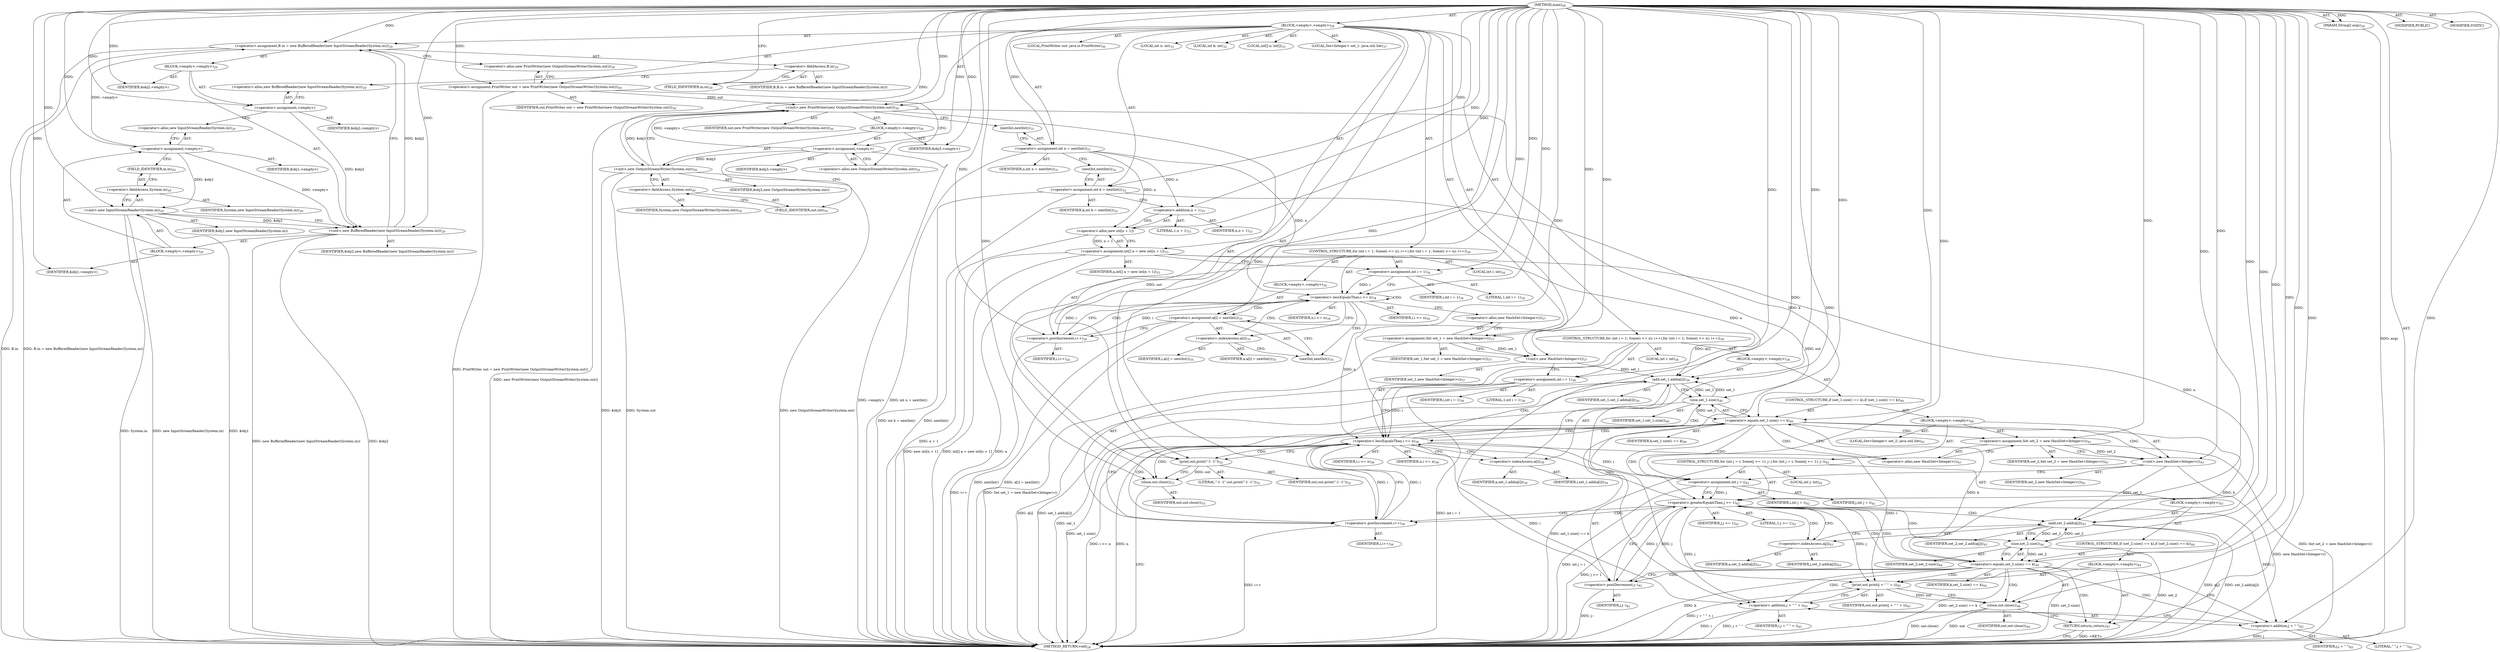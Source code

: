 digraph "main" {  
"72" [label = <(METHOD,main)<SUB>28</SUB>> ]
"73" [label = <(PARAM,String[] args)<SUB>28</SUB>> ]
"74" [label = <(BLOCK,&lt;empty&gt;,&lt;empty&gt;)<SUB>28</SUB>> ]
"75" [label = <(&lt;operator&gt;.assignment,B.in = new BufferedReader(new InputStreamReader(System.in)))<SUB>29</SUB>> ]
"76" [label = <(&lt;operator&gt;.fieldAccess,B.in)<SUB>29</SUB>> ]
"77" [label = <(IDENTIFIER,B,B.in = new BufferedReader(new InputStreamReader(System.in)))> ]
"78" [label = <(FIELD_IDENTIFIER,in,in)<SUB>29</SUB>> ]
"79" [label = <(BLOCK,&lt;empty&gt;,&lt;empty&gt;)<SUB>29</SUB>> ]
"80" [label = <(&lt;operator&gt;.assignment,&lt;empty&gt;)> ]
"81" [label = <(IDENTIFIER,$obj2,&lt;empty&gt;)> ]
"82" [label = <(&lt;operator&gt;.alloc,new BufferedReader(new InputStreamReader(System.in)))<SUB>29</SUB>> ]
"83" [label = <(&lt;init&gt;,new BufferedReader(new InputStreamReader(System.in)))<SUB>29</SUB>> ]
"84" [label = <(IDENTIFIER,$obj2,new BufferedReader(new InputStreamReader(System.in)))> ]
"85" [label = <(BLOCK,&lt;empty&gt;,&lt;empty&gt;)<SUB>29</SUB>> ]
"86" [label = <(&lt;operator&gt;.assignment,&lt;empty&gt;)> ]
"87" [label = <(IDENTIFIER,$obj1,&lt;empty&gt;)> ]
"88" [label = <(&lt;operator&gt;.alloc,new InputStreamReader(System.in))<SUB>29</SUB>> ]
"89" [label = <(&lt;init&gt;,new InputStreamReader(System.in))<SUB>29</SUB>> ]
"90" [label = <(IDENTIFIER,$obj1,new InputStreamReader(System.in))> ]
"91" [label = <(&lt;operator&gt;.fieldAccess,System.in)<SUB>29</SUB>> ]
"92" [label = <(IDENTIFIER,System,new InputStreamReader(System.in))<SUB>29</SUB>> ]
"93" [label = <(FIELD_IDENTIFIER,in,in)<SUB>29</SUB>> ]
"94" [label = <(IDENTIFIER,$obj1,&lt;empty&gt;)> ]
"95" [label = <(IDENTIFIER,$obj2,&lt;empty&gt;)> ]
"4" [label = <(LOCAL,PrintWriter out: java.io.PrintWriter)<SUB>30</SUB>> ]
"96" [label = <(&lt;operator&gt;.assignment,PrintWriter out = new PrintWriter(new OutputStreamWriter(System.out)))<SUB>30</SUB>> ]
"97" [label = <(IDENTIFIER,out,PrintWriter out = new PrintWriter(new OutputStreamWriter(System.out)))<SUB>30</SUB>> ]
"98" [label = <(&lt;operator&gt;.alloc,new PrintWriter(new OutputStreamWriter(System.out)))<SUB>30</SUB>> ]
"99" [label = <(&lt;init&gt;,new PrintWriter(new OutputStreamWriter(System.out)))<SUB>30</SUB>> ]
"3" [label = <(IDENTIFIER,out,new PrintWriter(new OutputStreamWriter(System.out)))<SUB>30</SUB>> ]
"100" [label = <(BLOCK,&lt;empty&gt;,&lt;empty&gt;)<SUB>30</SUB>> ]
"101" [label = <(&lt;operator&gt;.assignment,&lt;empty&gt;)> ]
"102" [label = <(IDENTIFIER,$obj3,&lt;empty&gt;)> ]
"103" [label = <(&lt;operator&gt;.alloc,new OutputStreamWriter(System.out))<SUB>30</SUB>> ]
"104" [label = <(&lt;init&gt;,new OutputStreamWriter(System.out))<SUB>30</SUB>> ]
"105" [label = <(IDENTIFIER,$obj3,new OutputStreamWriter(System.out))> ]
"106" [label = <(&lt;operator&gt;.fieldAccess,System.out)<SUB>30</SUB>> ]
"107" [label = <(IDENTIFIER,System,new OutputStreamWriter(System.out))<SUB>30</SUB>> ]
"108" [label = <(FIELD_IDENTIFIER,out,out)<SUB>30</SUB>> ]
"109" [label = <(IDENTIFIER,$obj3,&lt;empty&gt;)> ]
"110" [label = <(LOCAL,int n: int)<SUB>31</SUB>> ]
"111" [label = <(&lt;operator&gt;.assignment,int n = nextInt())<SUB>31</SUB>> ]
"112" [label = <(IDENTIFIER,n,int n = nextInt())<SUB>31</SUB>> ]
"113" [label = <(nextInt,nextInt())<SUB>31</SUB>> ]
"114" [label = <(LOCAL,int k: int)<SUB>32</SUB>> ]
"115" [label = <(&lt;operator&gt;.assignment,int k = nextInt())<SUB>32</SUB>> ]
"116" [label = <(IDENTIFIER,k,int k = nextInt())<SUB>32</SUB>> ]
"117" [label = <(nextInt,nextInt())<SUB>32</SUB>> ]
"118" [label = <(LOCAL,int[] a: int[])<SUB>33</SUB>> ]
"119" [label = <(&lt;operator&gt;.assignment,int[] a = new int[n + 1])<SUB>33</SUB>> ]
"120" [label = <(IDENTIFIER,a,int[] a = new int[n + 1])<SUB>33</SUB>> ]
"121" [label = <(&lt;operator&gt;.alloc,new int[n + 1])> ]
"122" [label = <(&lt;operator&gt;.addition,n + 1)<SUB>33</SUB>> ]
"123" [label = <(IDENTIFIER,n,n + 1)<SUB>33</SUB>> ]
"124" [label = <(LITERAL,1,n + 1)<SUB>33</SUB>> ]
"125" [label = <(CONTROL_STRUCTURE,for (int i = 1; Some(i &lt;= n); i++),for (int i = 1; Some(i &lt;= n); i++))<SUB>34</SUB>> ]
"126" [label = <(LOCAL,int i: int)<SUB>34</SUB>> ]
"127" [label = <(&lt;operator&gt;.assignment,int i = 1)<SUB>34</SUB>> ]
"128" [label = <(IDENTIFIER,i,int i = 1)<SUB>34</SUB>> ]
"129" [label = <(LITERAL,1,int i = 1)<SUB>34</SUB>> ]
"130" [label = <(&lt;operator&gt;.lessEqualsThan,i &lt;= n)<SUB>34</SUB>> ]
"131" [label = <(IDENTIFIER,i,i &lt;= n)<SUB>34</SUB>> ]
"132" [label = <(IDENTIFIER,n,i &lt;= n)<SUB>34</SUB>> ]
"133" [label = <(&lt;operator&gt;.postIncrement,i++)<SUB>34</SUB>> ]
"134" [label = <(IDENTIFIER,i,i++)<SUB>34</SUB>> ]
"135" [label = <(BLOCK,&lt;empty&gt;,&lt;empty&gt;)<SUB>34</SUB>> ]
"136" [label = <(&lt;operator&gt;.assignment,a[i] = nextInt())<SUB>35</SUB>> ]
"137" [label = <(&lt;operator&gt;.indexAccess,a[i])<SUB>35</SUB>> ]
"138" [label = <(IDENTIFIER,a,a[i] = nextInt())<SUB>35</SUB>> ]
"139" [label = <(IDENTIFIER,i,a[i] = nextInt())<SUB>35</SUB>> ]
"140" [label = <(nextInt,nextInt())<SUB>35</SUB>> ]
"6" [label = <(LOCAL,Set&lt;Integer&gt; set_1: java.util.Set)<SUB>37</SUB>> ]
"141" [label = <(&lt;operator&gt;.assignment,Set set_1 = new HashSet&lt;Integer&gt;())<SUB>37</SUB>> ]
"142" [label = <(IDENTIFIER,set_1,Set set_1 = new HashSet&lt;Integer&gt;())<SUB>37</SUB>> ]
"143" [label = <(&lt;operator&gt;.alloc,new HashSet&lt;Integer&gt;())<SUB>37</SUB>> ]
"144" [label = <(&lt;init&gt;,new HashSet&lt;Integer&gt;())<SUB>37</SUB>> ]
"5" [label = <(IDENTIFIER,set_1,new HashSet&lt;Integer&gt;())<SUB>37</SUB>> ]
"145" [label = <(CONTROL_STRUCTURE,for (int i = 1; Some(i &lt;= n); i++),for (int i = 1; Some(i &lt;= n); i++))<SUB>38</SUB>> ]
"146" [label = <(LOCAL,int i: int)<SUB>38</SUB>> ]
"147" [label = <(&lt;operator&gt;.assignment,int i = 1)<SUB>38</SUB>> ]
"148" [label = <(IDENTIFIER,i,int i = 1)<SUB>38</SUB>> ]
"149" [label = <(LITERAL,1,int i = 1)<SUB>38</SUB>> ]
"150" [label = <(&lt;operator&gt;.lessEqualsThan,i &lt;= n)<SUB>38</SUB>> ]
"151" [label = <(IDENTIFIER,i,i &lt;= n)<SUB>38</SUB>> ]
"152" [label = <(IDENTIFIER,n,i &lt;= n)<SUB>38</SUB>> ]
"153" [label = <(&lt;operator&gt;.postIncrement,i++)<SUB>38</SUB>> ]
"154" [label = <(IDENTIFIER,i,i++)<SUB>38</SUB>> ]
"155" [label = <(BLOCK,&lt;empty&gt;,&lt;empty&gt;)<SUB>38</SUB>> ]
"156" [label = <(add,set_1.add(a[i]))<SUB>39</SUB>> ]
"157" [label = <(IDENTIFIER,set_1,set_1.add(a[i]))<SUB>39</SUB>> ]
"158" [label = <(&lt;operator&gt;.indexAccess,a[i])<SUB>39</SUB>> ]
"159" [label = <(IDENTIFIER,a,set_1.add(a[i]))<SUB>39</SUB>> ]
"160" [label = <(IDENTIFIER,i,set_1.add(a[i]))<SUB>39</SUB>> ]
"161" [label = <(CONTROL_STRUCTURE,if (set_1.size() == k),if (set_1.size() == k))<SUB>40</SUB>> ]
"162" [label = <(&lt;operator&gt;.equals,set_1.size() == k)<SUB>40</SUB>> ]
"163" [label = <(size,set_1.size())<SUB>40</SUB>> ]
"164" [label = <(IDENTIFIER,set_1,set_1.size())<SUB>40</SUB>> ]
"165" [label = <(IDENTIFIER,k,set_1.size() == k)<SUB>40</SUB>> ]
"166" [label = <(BLOCK,&lt;empty&gt;,&lt;empty&gt;)<SUB>40</SUB>> ]
"8" [label = <(LOCAL,Set&lt;Integer&gt; set_2: java.util.Set)<SUB>41</SUB>> ]
"167" [label = <(&lt;operator&gt;.assignment,Set set_2 = new HashSet&lt;Integer&gt;())<SUB>41</SUB>> ]
"168" [label = <(IDENTIFIER,set_2,Set set_2 = new HashSet&lt;Integer&gt;())<SUB>41</SUB>> ]
"169" [label = <(&lt;operator&gt;.alloc,new HashSet&lt;Integer&gt;())<SUB>41</SUB>> ]
"170" [label = <(&lt;init&gt;,new HashSet&lt;Integer&gt;())<SUB>41</SUB>> ]
"7" [label = <(IDENTIFIER,set_2,new HashSet&lt;Integer&gt;())<SUB>41</SUB>> ]
"171" [label = <(CONTROL_STRUCTURE,for (int j = i; Some(j &gt;= 1); j--),for (int j = i; Some(j &gt;= 1); j--))<SUB>42</SUB>> ]
"172" [label = <(LOCAL,int j: int)<SUB>42</SUB>> ]
"173" [label = <(&lt;operator&gt;.assignment,int j = i)<SUB>42</SUB>> ]
"174" [label = <(IDENTIFIER,j,int j = i)<SUB>42</SUB>> ]
"175" [label = <(IDENTIFIER,i,int j = i)<SUB>42</SUB>> ]
"176" [label = <(&lt;operator&gt;.greaterEqualsThan,j &gt;= 1)<SUB>42</SUB>> ]
"177" [label = <(IDENTIFIER,j,j &gt;= 1)<SUB>42</SUB>> ]
"178" [label = <(LITERAL,1,j &gt;= 1)<SUB>42</SUB>> ]
"179" [label = <(&lt;operator&gt;.postDecrement,j--)<SUB>42</SUB>> ]
"180" [label = <(IDENTIFIER,j,j--)<SUB>42</SUB>> ]
"181" [label = <(BLOCK,&lt;empty&gt;,&lt;empty&gt;)<SUB>42</SUB>> ]
"182" [label = <(add,set_2.add(a[j]))<SUB>43</SUB>> ]
"183" [label = <(IDENTIFIER,set_2,set_2.add(a[j]))<SUB>43</SUB>> ]
"184" [label = <(&lt;operator&gt;.indexAccess,a[j])<SUB>43</SUB>> ]
"185" [label = <(IDENTIFIER,a,set_2.add(a[j]))<SUB>43</SUB>> ]
"186" [label = <(IDENTIFIER,j,set_2.add(a[j]))<SUB>43</SUB>> ]
"187" [label = <(CONTROL_STRUCTURE,if (set_2.size() == k),if (set_2.size() == k))<SUB>44</SUB>> ]
"188" [label = <(&lt;operator&gt;.equals,set_2.size() == k)<SUB>44</SUB>> ]
"189" [label = <(size,set_2.size())<SUB>44</SUB>> ]
"190" [label = <(IDENTIFIER,set_2,set_2.size())<SUB>44</SUB>> ]
"191" [label = <(IDENTIFIER,k,set_2.size() == k)<SUB>44</SUB>> ]
"192" [label = <(BLOCK,&lt;empty&gt;,&lt;empty&gt;)<SUB>44</SUB>> ]
"193" [label = <(print,out.print(j + &quot; &quot; + i))<SUB>45</SUB>> ]
"194" [label = <(IDENTIFIER,out,out.print(j + &quot; &quot; + i))<SUB>45</SUB>> ]
"195" [label = <(&lt;operator&gt;.addition,j + &quot; &quot; + i)<SUB>45</SUB>> ]
"196" [label = <(&lt;operator&gt;.addition,j + &quot; &quot;)<SUB>45</SUB>> ]
"197" [label = <(IDENTIFIER,j,j + &quot; &quot;)<SUB>45</SUB>> ]
"198" [label = <(LITERAL,&quot; &quot;,j + &quot; &quot;)<SUB>45</SUB>> ]
"199" [label = <(IDENTIFIER,i,j + &quot; &quot; + i)<SUB>45</SUB>> ]
"200" [label = <(close,out.close())<SUB>46</SUB>> ]
"201" [label = <(IDENTIFIER,out,out.close())<SUB>46</SUB>> ]
"202" [label = <(RETURN,return;,return;)<SUB>47</SUB>> ]
"203" [label = <(print,out.print(&quot;-1 -1&quot;))<SUB>52</SUB>> ]
"204" [label = <(IDENTIFIER,out,out.print(&quot;-1 -1&quot;))<SUB>52</SUB>> ]
"205" [label = <(LITERAL,&quot;-1 -1&quot;,out.print(&quot;-1 -1&quot;))<SUB>52</SUB>> ]
"206" [label = <(close,out.close())<SUB>53</SUB>> ]
"207" [label = <(IDENTIFIER,out,out.close())<SUB>53</SUB>> ]
"208" [label = <(MODIFIER,PUBLIC)> ]
"209" [label = <(MODIFIER,STATIC)> ]
"210" [label = <(METHOD_RETURN,void)<SUB>28</SUB>> ]
  "72" -> "73"  [ label = "AST: "] 
  "72" -> "74"  [ label = "AST: "] 
  "72" -> "208"  [ label = "AST: "] 
  "72" -> "209"  [ label = "AST: "] 
  "72" -> "210"  [ label = "AST: "] 
  "74" -> "75"  [ label = "AST: "] 
  "74" -> "4"  [ label = "AST: "] 
  "74" -> "96"  [ label = "AST: "] 
  "74" -> "99"  [ label = "AST: "] 
  "74" -> "110"  [ label = "AST: "] 
  "74" -> "111"  [ label = "AST: "] 
  "74" -> "114"  [ label = "AST: "] 
  "74" -> "115"  [ label = "AST: "] 
  "74" -> "118"  [ label = "AST: "] 
  "74" -> "119"  [ label = "AST: "] 
  "74" -> "125"  [ label = "AST: "] 
  "74" -> "6"  [ label = "AST: "] 
  "74" -> "141"  [ label = "AST: "] 
  "74" -> "144"  [ label = "AST: "] 
  "74" -> "145"  [ label = "AST: "] 
  "74" -> "203"  [ label = "AST: "] 
  "74" -> "206"  [ label = "AST: "] 
  "75" -> "76"  [ label = "AST: "] 
  "75" -> "79"  [ label = "AST: "] 
  "76" -> "77"  [ label = "AST: "] 
  "76" -> "78"  [ label = "AST: "] 
  "79" -> "80"  [ label = "AST: "] 
  "79" -> "83"  [ label = "AST: "] 
  "79" -> "95"  [ label = "AST: "] 
  "80" -> "81"  [ label = "AST: "] 
  "80" -> "82"  [ label = "AST: "] 
  "83" -> "84"  [ label = "AST: "] 
  "83" -> "85"  [ label = "AST: "] 
  "85" -> "86"  [ label = "AST: "] 
  "85" -> "89"  [ label = "AST: "] 
  "85" -> "94"  [ label = "AST: "] 
  "86" -> "87"  [ label = "AST: "] 
  "86" -> "88"  [ label = "AST: "] 
  "89" -> "90"  [ label = "AST: "] 
  "89" -> "91"  [ label = "AST: "] 
  "91" -> "92"  [ label = "AST: "] 
  "91" -> "93"  [ label = "AST: "] 
  "96" -> "97"  [ label = "AST: "] 
  "96" -> "98"  [ label = "AST: "] 
  "99" -> "3"  [ label = "AST: "] 
  "99" -> "100"  [ label = "AST: "] 
  "100" -> "101"  [ label = "AST: "] 
  "100" -> "104"  [ label = "AST: "] 
  "100" -> "109"  [ label = "AST: "] 
  "101" -> "102"  [ label = "AST: "] 
  "101" -> "103"  [ label = "AST: "] 
  "104" -> "105"  [ label = "AST: "] 
  "104" -> "106"  [ label = "AST: "] 
  "106" -> "107"  [ label = "AST: "] 
  "106" -> "108"  [ label = "AST: "] 
  "111" -> "112"  [ label = "AST: "] 
  "111" -> "113"  [ label = "AST: "] 
  "115" -> "116"  [ label = "AST: "] 
  "115" -> "117"  [ label = "AST: "] 
  "119" -> "120"  [ label = "AST: "] 
  "119" -> "121"  [ label = "AST: "] 
  "121" -> "122"  [ label = "AST: "] 
  "122" -> "123"  [ label = "AST: "] 
  "122" -> "124"  [ label = "AST: "] 
  "125" -> "126"  [ label = "AST: "] 
  "125" -> "127"  [ label = "AST: "] 
  "125" -> "130"  [ label = "AST: "] 
  "125" -> "133"  [ label = "AST: "] 
  "125" -> "135"  [ label = "AST: "] 
  "127" -> "128"  [ label = "AST: "] 
  "127" -> "129"  [ label = "AST: "] 
  "130" -> "131"  [ label = "AST: "] 
  "130" -> "132"  [ label = "AST: "] 
  "133" -> "134"  [ label = "AST: "] 
  "135" -> "136"  [ label = "AST: "] 
  "136" -> "137"  [ label = "AST: "] 
  "136" -> "140"  [ label = "AST: "] 
  "137" -> "138"  [ label = "AST: "] 
  "137" -> "139"  [ label = "AST: "] 
  "141" -> "142"  [ label = "AST: "] 
  "141" -> "143"  [ label = "AST: "] 
  "144" -> "5"  [ label = "AST: "] 
  "145" -> "146"  [ label = "AST: "] 
  "145" -> "147"  [ label = "AST: "] 
  "145" -> "150"  [ label = "AST: "] 
  "145" -> "153"  [ label = "AST: "] 
  "145" -> "155"  [ label = "AST: "] 
  "147" -> "148"  [ label = "AST: "] 
  "147" -> "149"  [ label = "AST: "] 
  "150" -> "151"  [ label = "AST: "] 
  "150" -> "152"  [ label = "AST: "] 
  "153" -> "154"  [ label = "AST: "] 
  "155" -> "156"  [ label = "AST: "] 
  "155" -> "161"  [ label = "AST: "] 
  "156" -> "157"  [ label = "AST: "] 
  "156" -> "158"  [ label = "AST: "] 
  "158" -> "159"  [ label = "AST: "] 
  "158" -> "160"  [ label = "AST: "] 
  "161" -> "162"  [ label = "AST: "] 
  "161" -> "166"  [ label = "AST: "] 
  "162" -> "163"  [ label = "AST: "] 
  "162" -> "165"  [ label = "AST: "] 
  "163" -> "164"  [ label = "AST: "] 
  "166" -> "8"  [ label = "AST: "] 
  "166" -> "167"  [ label = "AST: "] 
  "166" -> "170"  [ label = "AST: "] 
  "166" -> "171"  [ label = "AST: "] 
  "167" -> "168"  [ label = "AST: "] 
  "167" -> "169"  [ label = "AST: "] 
  "170" -> "7"  [ label = "AST: "] 
  "171" -> "172"  [ label = "AST: "] 
  "171" -> "173"  [ label = "AST: "] 
  "171" -> "176"  [ label = "AST: "] 
  "171" -> "179"  [ label = "AST: "] 
  "171" -> "181"  [ label = "AST: "] 
  "173" -> "174"  [ label = "AST: "] 
  "173" -> "175"  [ label = "AST: "] 
  "176" -> "177"  [ label = "AST: "] 
  "176" -> "178"  [ label = "AST: "] 
  "179" -> "180"  [ label = "AST: "] 
  "181" -> "182"  [ label = "AST: "] 
  "181" -> "187"  [ label = "AST: "] 
  "182" -> "183"  [ label = "AST: "] 
  "182" -> "184"  [ label = "AST: "] 
  "184" -> "185"  [ label = "AST: "] 
  "184" -> "186"  [ label = "AST: "] 
  "187" -> "188"  [ label = "AST: "] 
  "187" -> "192"  [ label = "AST: "] 
  "188" -> "189"  [ label = "AST: "] 
  "188" -> "191"  [ label = "AST: "] 
  "189" -> "190"  [ label = "AST: "] 
  "192" -> "193"  [ label = "AST: "] 
  "192" -> "200"  [ label = "AST: "] 
  "192" -> "202"  [ label = "AST: "] 
  "193" -> "194"  [ label = "AST: "] 
  "193" -> "195"  [ label = "AST: "] 
  "195" -> "196"  [ label = "AST: "] 
  "195" -> "199"  [ label = "AST: "] 
  "196" -> "197"  [ label = "AST: "] 
  "196" -> "198"  [ label = "AST: "] 
  "200" -> "201"  [ label = "AST: "] 
  "203" -> "204"  [ label = "AST: "] 
  "203" -> "205"  [ label = "AST: "] 
  "206" -> "207"  [ label = "AST: "] 
  "75" -> "98"  [ label = "CFG: "] 
  "96" -> "103"  [ label = "CFG: "] 
  "99" -> "113"  [ label = "CFG: "] 
  "111" -> "117"  [ label = "CFG: "] 
  "115" -> "122"  [ label = "CFG: "] 
  "119" -> "127"  [ label = "CFG: "] 
  "141" -> "144"  [ label = "CFG: "] 
  "144" -> "147"  [ label = "CFG: "] 
  "203" -> "206"  [ label = "CFG: "] 
  "206" -> "210"  [ label = "CFG: "] 
  "76" -> "82"  [ label = "CFG: "] 
  "98" -> "96"  [ label = "CFG: "] 
  "113" -> "111"  [ label = "CFG: "] 
  "117" -> "115"  [ label = "CFG: "] 
  "121" -> "119"  [ label = "CFG: "] 
  "127" -> "130"  [ label = "CFG: "] 
  "130" -> "137"  [ label = "CFG: "] 
  "130" -> "143"  [ label = "CFG: "] 
  "133" -> "130"  [ label = "CFG: "] 
  "143" -> "141"  [ label = "CFG: "] 
  "147" -> "150"  [ label = "CFG: "] 
  "150" -> "158"  [ label = "CFG: "] 
  "150" -> "203"  [ label = "CFG: "] 
  "153" -> "150"  [ label = "CFG: "] 
  "78" -> "76"  [ label = "CFG: "] 
  "80" -> "88"  [ label = "CFG: "] 
  "83" -> "75"  [ label = "CFG: "] 
  "101" -> "108"  [ label = "CFG: "] 
  "104" -> "99"  [ label = "CFG: "] 
  "122" -> "121"  [ label = "CFG: "] 
  "136" -> "133"  [ label = "CFG: "] 
  "156" -> "163"  [ label = "CFG: "] 
  "82" -> "80"  [ label = "CFG: "] 
  "103" -> "101"  [ label = "CFG: "] 
  "106" -> "104"  [ label = "CFG: "] 
  "137" -> "140"  [ label = "CFG: "] 
  "140" -> "136"  [ label = "CFG: "] 
  "158" -> "156"  [ label = "CFG: "] 
  "162" -> "169"  [ label = "CFG: "] 
  "162" -> "153"  [ label = "CFG: "] 
  "86" -> "93"  [ label = "CFG: "] 
  "89" -> "83"  [ label = "CFG: "] 
  "108" -> "106"  [ label = "CFG: "] 
  "163" -> "162"  [ label = "CFG: "] 
  "167" -> "170"  [ label = "CFG: "] 
  "170" -> "173"  [ label = "CFG: "] 
  "88" -> "86"  [ label = "CFG: "] 
  "91" -> "89"  [ label = "CFG: "] 
  "169" -> "167"  [ label = "CFG: "] 
  "173" -> "176"  [ label = "CFG: "] 
  "176" -> "184"  [ label = "CFG: "] 
  "176" -> "153"  [ label = "CFG: "] 
  "179" -> "176"  [ label = "CFG: "] 
  "93" -> "91"  [ label = "CFG: "] 
  "182" -> "189"  [ label = "CFG: "] 
  "184" -> "182"  [ label = "CFG: "] 
  "188" -> "196"  [ label = "CFG: "] 
  "188" -> "179"  [ label = "CFG: "] 
  "189" -> "188"  [ label = "CFG: "] 
  "193" -> "200"  [ label = "CFG: "] 
  "200" -> "202"  [ label = "CFG: "] 
  "202" -> "210"  [ label = "CFG: "] 
  "195" -> "193"  [ label = "CFG: "] 
  "196" -> "195"  [ label = "CFG: "] 
  "72" -> "78"  [ label = "CFG: "] 
  "202" -> "210"  [ label = "DDG: &lt;RET&gt;"] 
  "73" -> "210"  [ label = "DDG: args"] 
  "75" -> "210"  [ label = "DDG: B.in"] 
  "83" -> "210"  [ label = "DDG: $obj2"] 
  "89" -> "210"  [ label = "DDG: $obj1"] 
  "89" -> "210"  [ label = "DDG: System.in"] 
  "89" -> "210"  [ label = "DDG: new InputStreamReader(System.in)"] 
  "83" -> "210"  [ label = "DDG: new BufferedReader(new InputStreamReader(System.in))"] 
  "75" -> "210"  [ label = "DDG: B.in = new BufferedReader(new InputStreamReader(System.in))"] 
  "96" -> "210"  [ label = "DDG: PrintWriter out = new PrintWriter(new OutputStreamWriter(System.out))"] 
  "101" -> "210"  [ label = "DDG: &lt;empty&gt;"] 
  "104" -> "210"  [ label = "DDG: $obj3"] 
  "104" -> "210"  [ label = "DDG: System.out"] 
  "104" -> "210"  [ label = "DDG: new OutputStreamWriter(System.out)"] 
  "99" -> "210"  [ label = "DDG: new PrintWriter(new OutputStreamWriter(System.out))"] 
  "111" -> "210"  [ label = "DDG: int n = nextInt()"] 
  "115" -> "210"  [ label = "DDG: nextInt()"] 
  "115" -> "210"  [ label = "DDG: int k = nextInt()"] 
  "119" -> "210"  [ label = "DDG: a"] 
  "121" -> "210"  [ label = "DDG: n + 1"] 
  "119" -> "210"  [ label = "DDG: new int[n + 1]"] 
  "119" -> "210"  [ label = "DDG: int[] a = new int[n + 1]"] 
  "141" -> "210"  [ label = "DDG: Set set_1 = new HashSet&lt;Integer&gt;()"] 
  "147" -> "210"  [ label = "DDG: int i = 1"] 
  "150" -> "210"  [ label = "DDG: n"] 
  "150" -> "210"  [ label = "DDG: i &lt;= n"] 
  "156" -> "210"  [ label = "DDG: a[i]"] 
  "156" -> "210"  [ label = "DDG: set_1.add(a[i])"] 
  "163" -> "210"  [ label = "DDG: set_1"] 
  "162" -> "210"  [ label = "DDG: set_1.size()"] 
  "162" -> "210"  [ label = "DDG: set_1.size() == k"] 
  "167" -> "210"  [ label = "DDG: Set set_2 = new HashSet&lt;Integer&gt;()"] 
  "170" -> "210"  [ label = "DDG: new HashSet&lt;Integer&gt;()"] 
  "173" -> "210"  [ label = "DDG: int j = i"] 
  "176" -> "210"  [ label = "DDG: j &gt;= 1"] 
  "153" -> "210"  [ label = "DDG: i++"] 
  "182" -> "210"  [ label = "DDG: a[j]"] 
  "182" -> "210"  [ label = "DDG: set_2.add(a[j])"] 
  "189" -> "210"  [ label = "DDG: set_2"] 
  "188" -> "210"  [ label = "DDG: set_2.size()"] 
  "188" -> "210"  [ label = "DDG: k"] 
  "188" -> "210"  [ label = "DDG: set_2.size() == k"] 
  "179" -> "210"  [ label = "DDG: j--"] 
  "196" -> "210"  [ label = "DDG: j"] 
  "195" -> "210"  [ label = "DDG: j + &quot; &quot;"] 
  "195" -> "210"  [ label = "DDG: i"] 
  "193" -> "210"  [ label = "DDG: j + &quot; &quot; + i"] 
  "200" -> "210"  [ label = "DDG: out"] 
  "200" -> "210"  [ label = "DDG: out.close()"] 
  "136" -> "210"  [ label = "DDG: nextInt()"] 
  "136" -> "210"  [ label = "DDG: a[i] = nextInt()"] 
  "133" -> "210"  [ label = "DDG: i++"] 
  "72" -> "73"  [ label = "DDG: "] 
  "86" -> "75"  [ label = "DDG: &lt;empty&gt;"] 
  "83" -> "75"  [ label = "DDG: $obj2"] 
  "72" -> "75"  [ label = "DDG: "] 
  "72" -> "96"  [ label = "DDG: "] 
  "72" -> "111"  [ label = "DDG: "] 
  "72" -> "115"  [ label = "DDG: "] 
  "121" -> "119"  [ label = "DDG: n + 1"] 
  "72" -> "141"  [ label = "DDG: "] 
  "96" -> "99"  [ label = "DDG: out"] 
  "72" -> "99"  [ label = "DDG: "] 
  "101" -> "99"  [ label = "DDG: &lt;empty&gt;"] 
  "104" -> "99"  [ label = "DDG: $obj3"] 
  "72" -> "127"  [ label = "DDG: "] 
  "141" -> "144"  [ label = "DDG: set_1"] 
  "72" -> "144"  [ label = "DDG: "] 
  "72" -> "147"  [ label = "DDG: "] 
  "99" -> "203"  [ label = "DDG: out"] 
  "72" -> "203"  [ label = "DDG: "] 
  "203" -> "206"  [ label = "DDG: out"] 
  "72" -> "206"  [ label = "DDG: "] 
  "72" -> "80"  [ label = "DDG: "] 
  "72" -> "95"  [ label = "DDG: "] 
  "72" -> "101"  [ label = "DDG: "] 
  "72" -> "109"  [ label = "DDG: "] 
  "111" -> "121"  [ label = "DDG: n"] 
  "72" -> "121"  [ label = "DDG: "] 
  "127" -> "130"  [ label = "DDG: i"] 
  "133" -> "130"  [ label = "DDG: i"] 
  "72" -> "130"  [ label = "DDG: "] 
  "111" -> "130"  [ label = "DDG: n"] 
  "130" -> "133"  [ label = "DDG: i"] 
  "72" -> "133"  [ label = "DDG: "] 
  "72" -> "136"  [ label = "DDG: "] 
  "147" -> "150"  [ label = "DDG: i"] 
  "153" -> "150"  [ label = "DDG: i"] 
  "72" -> "150"  [ label = "DDG: "] 
  "130" -> "150"  [ label = "DDG: n"] 
  "150" -> "153"  [ label = "DDG: i"] 
  "72" -> "153"  [ label = "DDG: "] 
  "80" -> "83"  [ label = "DDG: $obj2"] 
  "72" -> "83"  [ label = "DDG: "] 
  "86" -> "83"  [ label = "DDG: &lt;empty&gt;"] 
  "89" -> "83"  [ label = "DDG: $obj1"] 
  "101" -> "104"  [ label = "DDG: $obj3"] 
  "72" -> "104"  [ label = "DDG: "] 
  "111" -> "122"  [ label = "DDG: n"] 
  "72" -> "122"  [ label = "DDG: "] 
  "144" -> "156"  [ label = "DDG: set_1"] 
  "163" -> "156"  [ label = "DDG: set_1"] 
  "72" -> "156"  [ label = "DDG: "] 
  "119" -> "156"  [ label = "DDG: a"] 
  "136" -> "156"  [ label = "DDG: a[i]"] 
  "72" -> "86"  [ label = "DDG: "] 
  "72" -> "94"  [ label = "DDG: "] 
  "163" -> "162"  [ label = "DDG: set_1"] 
  "115" -> "162"  [ label = "DDG: k"] 
  "188" -> "162"  [ label = "DDG: k"] 
  "72" -> "162"  [ label = "DDG: "] 
  "72" -> "167"  [ label = "DDG: "] 
  "86" -> "89"  [ label = "DDG: $obj1"] 
  "72" -> "89"  [ label = "DDG: "] 
  "156" -> "163"  [ label = "DDG: set_1"] 
  "72" -> "163"  [ label = "DDG: "] 
  "167" -> "170"  [ label = "DDG: set_2"] 
  "72" -> "170"  [ label = "DDG: "] 
  "150" -> "173"  [ label = "DDG: i"] 
  "72" -> "173"  [ label = "DDG: "] 
  "173" -> "176"  [ label = "DDG: j"] 
  "179" -> "176"  [ label = "DDG: j"] 
  "72" -> "176"  [ label = "DDG: "] 
  "176" -> "179"  [ label = "DDG: j"] 
  "72" -> "179"  [ label = "DDG: "] 
  "170" -> "182"  [ label = "DDG: set_2"] 
  "189" -> "182"  [ label = "DDG: set_2"] 
  "72" -> "182"  [ label = "DDG: "] 
  "119" -> "182"  [ label = "DDG: a"] 
  "189" -> "188"  [ label = "DDG: set_2"] 
  "162" -> "188"  [ label = "DDG: k"] 
  "72" -> "188"  [ label = "DDG: "] 
  "72" -> "202"  [ label = "DDG: "] 
  "182" -> "189"  [ label = "DDG: set_2"] 
  "72" -> "189"  [ label = "DDG: "] 
  "99" -> "193"  [ label = "DDG: out"] 
  "72" -> "193"  [ label = "DDG: "] 
  "176" -> "193"  [ label = "DDG: j"] 
  "150" -> "193"  [ label = "DDG: i"] 
  "193" -> "200"  [ label = "DDG: out"] 
  "72" -> "200"  [ label = "DDG: "] 
  "176" -> "195"  [ label = "DDG: j"] 
  "72" -> "195"  [ label = "DDG: "] 
  "150" -> "195"  [ label = "DDG: i"] 
  "176" -> "196"  [ label = "DDG: j"] 
  "72" -> "196"  [ label = "DDG: "] 
  "130" -> "136"  [ label = "CDG: "] 
  "130" -> "140"  [ label = "CDG: "] 
  "130" -> "137"  [ label = "CDG: "] 
  "130" -> "130"  [ label = "CDG: "] 
  "130" -> "133"  [ label = "CDG: "] 
  "150" -> "163"  [ label = "CDG: "] 
  "150" -> "162"  [ label = "CDG: "] 
  "150" -> "206"  [ label = "CDG: "] 
  "150" -> "203"  [ label = "CDG: "] 
  "150" -> "156"  [ label = "CDG: "] 
  "150" -> "158"  [ label = "CDG: "] 
  "162" -> "167"  [ label = "CDG: "] 
  "162" -> "169"  [ label = "CDG: "] 
  "162" -> "150"  [ label = "CDG: "] 
  "162" -> "153"  [ label = "CDG: "] 
  "162" -> "170"  [ label = "CDG: "] 
  "162" -> "176"  [ label = "CDG: "] 
  "162" -> "173"  [ label = "CDG: "] 
  "176" -> "188"  [ label = "CDG: "] 
  "176" -> "150"  [ label = "CDG: "] 
  "176" -> "189"  [ label = "CDG: "] 
  "176" -> "153"  [ label = "CDG: "] 
  "176" -> "184"  [ label = "CDG: "] 
  "176" -> "182"  [ label = "CDG: "] 
  "188" -> "193"  [ label = "CDG: "] 
  "188" -> "179"  [ label = "CDG: "] 
  "188" -> "196"  [ label = "CDG: "] 
  "188" -> "200"  [ label = "CDG: "] 
  "188" -> "176"  [ label = "CDG: "] 
  "188" -> "195"  [ label = "CDG: "] 
  "188" -> "202"  [ label = "CDG: "] 
}
